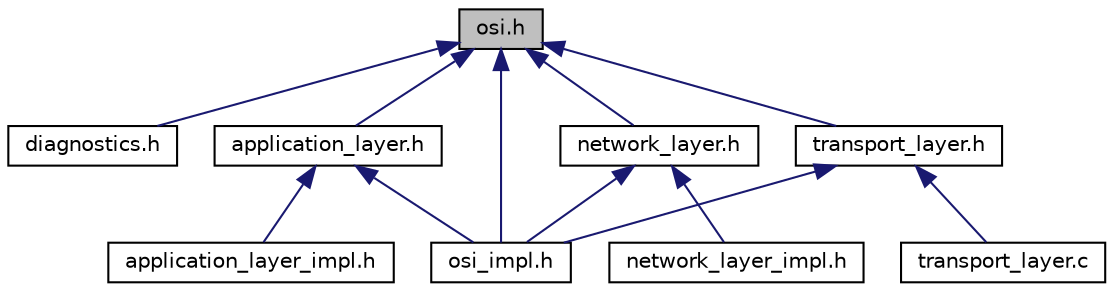 digraph "osi.h"
{
  edge [fontname="Helvetica",fontsize="10",labelfontname="Helvetica",labelfontsize="10"];
  node [fontname="Helvetica",fontsize="10",shape=record];
  Node1 [label="osi.h",height=0.2,width=0.4,color="black", fillcolor="grey75", style="filled", fontcolor="black"];
  Node1 -> Node2 [dir="back",color="midnightblue",fontsize="10",style="solid",fontname="Helvetica"];
  Node2 [label="diagnostics.h",height=0.2,width=0.4,color="black", fillcolor="white", style="filled",URL="$diagnostics_8h.html",tooltip="Contains the diagnostic API to provide diagnostic printing to the standard output stream..."];
  Node1 -> Node3 [dir="back",color="midnightblue",fontsize="10",style="solid",fontname="Helvetica"];
  Node3 [label="application_layer.h",height=0.2,width=0.4,color="black", fillcolor="white", style="filled",URL="$application__layer_8h.html",tooltip="Contains the externally visible API of the application layer in the OSI-stack.  Students are not requ..."];
  Node3 -> Node4 [dir="back",color="midnightblue",fontsize="10",style="solid",fontname="Helvetica"];
  Node4 [label="application_layer_impl.h",height=0.2,width=0.4,color="black", fillcolor="white", style="filled",URL="$application__layer__impl_8h.html",tooltip="Contains declarations for the implementation details of the application layer in the OSI-stack..."];
  Node3 -> Node5 [dir="back",color="midnightblue",fontsize="10",style="solid",fontname="Helvetica"];
  Node5 [label="osi_impl.h",height=0.2,width=0.4,color="black", fillcolor="white", style="filled",URL="$osi__impl_8h.html",tooltip="Contains the implementation details of the OSI-stack.  Students are not required to understand the de..."];
  Node1 -> Node6 [dir="back",color="midnightblue",fontsize="10",style="solid",fontname="Helvetica"];
  Node6 [label="network_layer.h",height=0.2,width=0.4,color="black", fillcolor="white", style="filled",URL="$network__layer_8h.html",tooltip="Contains the externally visible API for the network layer in the OSI stack.  Students are not require..."];
  Node6 -> Node7 [dir="back",color="midnightblue",fontsize="10",style="solid",fontname="Helvetica"];
  Node7 [label="network_layer_impl.h",height=0.2,width=0.4,color="black", fillcolor="white", style="filled",URL="$network__layer__impl_8h.html",tooltip="Contains the implementation details of the network layer in the OSI-stack.  Student are not required ..."];
  Node6 -> Node5 [dir="back",color="midnightblue",fontsize="10",style="solid",fontname="Helvetica"];
  Node1 -> Node5 [dir="back",color="midnightblue",fontsize="10",style="solid",fontname="Helvetica"];
  Node1 -> Node8 [dir="back",color="midnightblue",fontsize="10",style="solid",fontname="Helvetica"];
  Node8 [label="transport_layer.h",height=0.2,width=0.4,color="black", fillcolor="white", style="filled",URL="$transport__layer_8h.html",tooltip="Contains the externally visible API of the transport layer abstraction in the OSI-stack.  Students are resposible of implementing most of the functions declared in this file. "];
  Node8 -> Node5 [dir="back",color="midnightblue",fontsize="10",style="solid",fontname="Helvetica"];
  Node8 -> Node9 [dir="back",color="midnightblue",fontsize="10",style="solid",fontname="Helvetica"];
  Node9 [label="transport_layer.c",height=0.2,width=0.4,color="black", fillcolor="white", style="filled",URL="$transport__layer_8c.html",tooltip="Contains the code implementation for the transport layer abstraction in the OSI-stack.  Students are required to implement the provided stubs within this file according to their own understanding of the transport layer. "];
}
